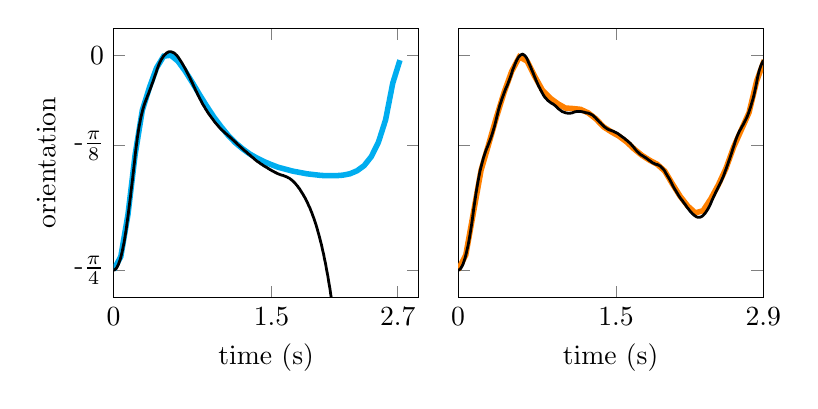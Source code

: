 \begin{tikzpicture}
        \begin{groupplot}[
            % tiny,
            % /tikz/mark size=1.5pt,
            group style={
                group name=my plots,
                group size=2 by 1,
                horizontal sep=0.5cm,      % <-- default: 1cm
                % vertical sep=1mm,        % <-- default: 1cm
                xticklabels at=edge bottom,
                yticklabels at=edge left,
            },
             width=0.45\textwidth,
             height=5.0cm,
	     xlabel = {time (s)},
        ]
        \nextgroupplot[legend style = {{at={(0.375,0.01)},anchor=south}},xtick={0,1.5,2.7},xticklabels={$0$,$1.5$,$2.7$},ytick={-.7854,-.3297,0},ymin=-.8854,ymax=0.1,yticklabels={-$\frac{\pi}{4}$,-$\frac{\pi}{8}$,$0$},xmin=0,xmax=2.9, ylabel = {orientation}, axis equal image = {false}, hide axis = {false}]\addplot+[
  mark = {none},
  color=cyan, line width = 2pt
] coordinates {
  (0.0, -0.785)
  (0.068, -0.736)
  (0.136, -0.582)
  (0.204, -0.363)
  (0.272, -0.201)
  (0.34, -0.117)
  (0.408, -0.045)
  (0.476, -0.002)
  (0.544, 0.001)
  (0.612, -0.021)
  (0.68, -0.057)
  (0.748, -0.099)
  (0.816, -0.143)
  (0.884, -0.185)
  (0.952, -0.225)
  (1.02, -0.26)
  (1.088, -0.292)
  (1.156, -0.319)
  (1.224, -0.341)
  (1.292, -0.36)
  (1.36, -0.375)
  (1.428, -0.388)
  (1.496, -0.399)
  (1.564, -0.409)
  (1.632, -0.416)
  (1.7, -0.423)
  (1.769, -0.428)
  (1.837, -0.433)
  (1.905, -0.436)
  (1.973, -0.439)
  (2.041, -0.44)
  (2.109, -0.44)
  (2.177, -0.438)
  (2.245, -0.433)
  (2.313, -0.422)
  (2.381, -0.403)
  (2.449, -0.37)
  (2.517, -0.317)
  (2.585, -0.235)
  (2.653, -0.101)
  (2.721, -0.017)
};

\addplot+[
  mark = {none},
  color=black, line width = 1pt
] coordinates {
  (0.0, -0.785)
  (0.007, -0.785)
  (0.013, -0.783)
  (0.02, -0.781)
  (0.027, -0.778)
  (0.033, -0.774)
  (0.04, -0.769)
  (0.047, -0.763)
  (0.053, -0.756)
  (0.06, -0.749)
  (0.067, -0.74)
  (0.073, -0.73)
  (0.08, -0.72)
  (0.086, -0.708)
  (0.093, -0.695)
  (0.1, -0.682)
  (0.106, -0.667)
  (0.113, -0.651)
  (0.12, -0.634)
  (0.126, -0.616)
  (0.133, -0.597)
  (0.14, -0.577)
  (0.146, -0.557)
  (0.153, -0.536)
  (0.16, -0.515)
  (0.166, -0.494)
  (0.173, -0.473)
  (0.18, -0.451)
  (0.186, -0.429)
  (0.193, -0.406)
  (0.2, -0.383)
  (0.206, -0.36)
  (0.213, -0.338)
  (0.22, -0.318)
  (0.226, -0.299)
  (0.233, -0.282)
  (0.239, -0.266)
  (0.246, -0.252)
  (0.253, -0.238)
  (0.259, -0.226)
  (0.266, -0.215)
  (0.273, -0.204)
  (0.279, -0.195)
  (0.286, -0.186)
  (0.293, -0.178)
  (0.299, -0.171)
  (0.306, -0.164)
  (0.313, -0.157)
  (0.319, -0.151)
  (0.326, -0.144)
  (0.333, -0.138)
  (0.339, -0.131)
  (0.346, -0.124)
  (0.353, -0.117)
  (0.359, -0.11)
  (0.366, -0.103)
  (0.373, -0.096)
  (0.379, -0.089)
  (0.386, -0.081)
  (0.392, -0.074)
  (0.399, -0.067)
  (0.406, -0.059)
  (0.412, -0.051)
  (0.419, -0.044)
  (0.426, -0.037)
  (0.432, -0.031)
  (0.439, -0.025)
  (0.446, -0.02)
  (0.452, -0.015)
  (0.459, -0.011)
  (0.466, -0.007)
  (0.472, -0.003)
  (0.479, -1.257e-5)
  (0.486, 0.003)
  (0.492, 0.005)
  (0.499, 0.008)
  (0.506, 0.01)
  (0.512, 0.011)
  (0.519, 0.013)
  (0.526, 0.014)
  (0.532, 0.014)
  (0.539, 0.014)
  (0.545, 0.014)
  (0.552, 0.013)
  (0.559, 0.012)
  (0.565, 0.011)
  (0.572, 0.01)
  (0.579, 0.008)
  (0.585, 0.006)
  (0.592, 0.003)
  (0.599, 0.001)
  (0.605, -0.002)
  (0.612, -0.006)
  (0.619, -0.009)
  (0.625, -0.013)
  (0.632, -0.017)
  (0.639, -0.021)
  (0.645, -0.025)
  (0.652, -0.029)
  (0.659, -0.034)
  (0.665, -0.038)
  (0.672, -0.043)
  (0.679, -0.047)
  (0.685, -0.052)
  (0.692, -0.057)
  (0.698, -0.062)
  (0.705, -0.067)
  (0.712, -0.072)
  (0.718, -0.077)
  (0.725, -0.082)
  (0.732, -0.088)
  (0.738, -0.093)
  (0.745, -0.098)
  (0.752, -0.104)
  (0.758, -0.109)
  (0.765, -0.115)
  (0.772, -0.12)
  (0.778, -0.126)
  (0.785, -0.131)
  (0.792, -0.136)
  (0.798, -0.142)
  (0.805, -0.147)
  (0.812, -0.152)
  (0.818, -0.157)
  (0.825, -0.162)
  (0.832, -0.167)
  (0.838, -0.172)
  (0.845, -0.177)
  (0.851, -0.181)
  (0.858, -0.185)
  (0.865, -0.189)
  (0.871, -0.194)
  (0.878, -0.198)
  (0.885, -0.202)
  (0.891, -0.206)
  (0.898, -0.21)
  (0.905, -0.214)
  (0.911, -0.217)
  (0.918, -0.221)
  (0.925, -0.224)
  (0.931, -0.228)
  (0.938, -0.231)
  (0.945, -0.235)
  (0.951, -0.238)
  (0.958, -0.242)
  (0.965, -0.245)
  (0.971, -0.248)
  (0.978, -0.251)
  (0.985, -0.254)
  (0.991, -0.257)
  (0.998, -0.26)
  (1.005, -0.263)
  (1.011, -0.266)
  (1.018, -0.268)
  (1.024, -0.271)
  (1.031, -0.273)
  (1.038, -0.276)
  (1.044, -0.278)
  (1.051, -0.28)
  (1.058, -0.283)
  (1.064, -0.285)
  (1.071, -0.287)
  (1.078, -0.289)
  (1.084, -0.292)
  (1.091, -0.294)
  (1.098, -0.296)
  (1.104, -0.298)
  (1.111, -0.301)
  (1.118, -0.303)
  (1.124, -0.305)
  (1.131, -0.308)
  (1.138, -0.31)
  (1.144, -0.312)
  (1.151, -0.315)
  (1.158, -0.317)
  (1.164, -0.32)
  (1.171, -0.322)
  (1.177, -0.325)
  (1.184, -0.327)
  (1.191, -0.329)
  (1.197, -0.332)
  (1.204, -0.334)
  (1.211, -0.336)
  (1.217, -0.339)
  (1.224, -0.341)
  (1.231, -0.343)
  (1.237, -0.346)
  (1.244, -0.348)
  (1.251, -0.35)
  (1.257, -0.352)
  (1.264, -0.354)
  (1.271, -0.357)
  (1.277, -0.359)
  (1.284, -0.361)
  (1.291, -0.363)
  (1.297, -0.365)
  (1.304, -0.368)
  (1.311, -0.37)
  (1.317, -0.372)
  (1.324, -0.374)
  (1.33, -0.376)
  (1.337, -0.379)
  (1.344, -0.381)
  (1.35, -0.383)
  (1.357, -0.385)
  (1.364, -0.387)
  (1.37, -0.389)
  (1.377, -0.39)
  (1.384, -0.392)
  (1.39, -0.394)
  (1.397, -0.396)
  (1.404, -0.398)
  (1.41, -0.399)
  (1.417, -0.401)
  (1.424, -0.403)
  (1.43, -0.404)
  (1.437, -0.406)
  (1.444, -0.407)
  (1.45, -0.409)
  (1.457, -0.41)
  (1.464, -0.412)
  (1.47, -0.414)
  (1.477, -0.415)
  (1.483, -0.417)
  (1.49, -0.418)
  (1.497, -0.42)
  (1.503, -0.421)
  (1.51, -0.423)
  (1.517, -0.424)
  (1.523, -0.425)
  (1.53, -0.427)
  (1.537, -0.428)
  (1.543, -0.429)
  (1.55, -0.431)
  (1.557, -0.432)
  (1.563, -0.433)
  (1.57, -0.434)
  (1.577, -0.435)
  (1.583, -0.436)
  (1.59, -0.437)
  (1.597, -0.438)
  (1.603, -0.438)
  (1.61, -0.439)
  (1.617, -0.44)
  (1.623, -0.441)
  (1.63, -0.442)
  (1.636, -0.443)
  (1.643, -0.444)
  (1.65, -0.445)
  (1.656, -0.447)
  (1.663, -0.448)
  (1.67, -0.449)
  (1.676, -0.451)
  (1.683, -0.453)
  (1.69, -0.455)
  (1.696, -0.457)
  (1.703, -0.459)
  (1.71, -0.462)
  (1.716, -0.464)
  (1.723, -0.467)
  (1.73, -0.47)
  (1.736, -0.473)
  (1.743, -0.476)
  (1.75, -0.479)
  (1.756, -0.483)
  (1.763, -0.486)
  (1.77, -0.49)
  (1.776, -0.494)
  (1.783, -0.498)
  (1.789, -0.502)
  (1.796, -0.506)
  (1.803, -0.51)
  (1.809, -0.515)
  (1.816, -0.519)
  (1.823, -0.524)
  (1.829, -0.529)
  (1.836, -0.534)
  (1.843, -0.539)
  (1.849, -0.545)
  (1.856, -0.551)
  (1.863, -0.556)
  (1.869, -0.562)
  (1.876, -0.569)
  (1.883, -0.575)
  (1.889, -0.582)
  (1.896, -0.589)
  (1.903, -0.596)
  (1.909, -0.603)
  (1.916, -0.611)
  (1.923, -0.619)
  (1.929, -0.627)
  (1.936, -0.636)
  (1.942, -0.645)
  (1.949, -0.654)
  (1.956, -0.664)
  (1.962, -0.673)
  (1.969, -0.684)
  (1.976, -0.694)
  (1.982, -0.705)
  (1.989, -0.717)
  (1.996, -0.728)
  (2.002, -0.741)
  (2.009, -0.753)
  (2.016, -0.766)
  (2.022, -0.78)
  (2.029, -0.794)
  (2.036, -0.808)
  (2.042, -0.823)
  (2.049, -0.839)
  (2.056, -0.854)
  (2.062, -0.871)
  (2.069, -0.888)
  (2.076, -0.905)
  (2.082, -0.923)
  (2.089, -0.941)
  (2.095, -0.96)
  (2.102, -0.98)
  (2.109, -1.0)
  (2.115, -1.02)
  (2.122, -1.041)
  (2.129, -1.062)
  (2.135, -1.084)
  (2.142, -1.107)
  (2.149, -1.13)
  (2.155, -1.153)
  (2.162, -1.177)
  (2.169, -1.202)
  (2.175, -1.227)
  (2.182, -1.252)
  (2.189, -1.278)
  (2.195, -1.305)
  (2.202, -1.331)
  (2.209, -1.358)
  (2.215, -1.386)
  (2.222, -1.414)
  (2.229, -1.443)
  (2.235, -1.472)
  (2.242, -1.501)
  (2.248, -1.531)
  (2.255, -1.561)
  (2.262, -1.592)
  (2.268, -1.623)
  (2.275, -1.654)
  (2.282, -1.686)
  (2.288, -1.717)
  (2.295, -1.75)
  (2.302, -1.783)
  (2.308, -1.816)
  (2.315, -1.85)
  (2.322, -1.884)
  (2.328, -1.919)
  (2.335, -1.954)
  (2.342, -1.99)
  (2.348, -2.026)
  (2.355, -2.063)
  (2.362, -2.1)
  (2.368, -2.138)
  (2.375, -2.177)
  (2.382, -2.216)
  (2.388, -2.256)
  (2.395, -2.297)
  (2.401, -2.339)
  (2.408, -2.382)
  (2.415, -2.426)
  (2.421, -2.471)
  (2.428, -2.517)
  (2.435, -2.564)
  (2.441, -2.612)
  (2.448, -2.661)
  (2.455, -2.712)
  (2.461, -2.764)
  (2.468, -2.817)
  (2.475, -2.871)
  (2.481, -2.926)
  (2.488, -2.983)
  (2.495, -3.042)
  (2.501, -3.101)
  (2.508, -3.162)
  (2.515, -3.224)
  (2.521, -3.288)
  (2.528, -3.352)
  (2.535, -3.419)
  (2.541, -3.486)
  (2.548, -3.555)
  (2.554, -3.624)
  (2.561, -3.695)
  (2.568, -3.767)
  (2.574, -3.841)
  (2.581, -3.915)
  (2.588, -3.99)
  (2.594, -4.064)
  (2.601, -4.137)
  (2.608, -4.208)
  (2.614, -4.276)
  (2.621, -4.342)
  (2.628, -4.406)
  (2.634, -4.468)
  (2.641, -4.527)
  (2.648, -4.583)
  (2.654, -4.637)
  (2.661, -4.679)
  (2.668, -4.701)
  (2.674, -4.704)
  (2.681, -4.688)
  (2.688, -4.656)
  (2.694, -4.607)
  (2.701, -4.543)
  (2.707, -4.464)
  (2.714, -4.371)
  (2.721, -4.266)
};
        \nextgroupplot[legend style = {{at={(0.5,0.01)},anchor=south}},xtick={0,1.5,2.9},xticklabels={$0$,$1.5$,$2.9$},ytick={-.7854,-.3297,0},ymin=-.8854,ymax=0.1,yticklabels={,,},xmin=0,xmax=2.9, axis equal image = {false}, hide axis = {false}]

\addplot+[
  mark = {none},
  color=orange, line width = 2pt
] coordinates {
  (0.0, -0.785)
  (0.073, -0.73)
  (0.146, -0.574)
  (0.218, -0.42)
  (0.291, -0.324)
  (0.364, -0.226)
  (0.437, -0.135)
  (0.509, -0.058)
  (0.582, -0.005)
  (0.655, -0.02)
  (0.728, -0.076)
  (0.8, -0.126)
  (0.873, -0.155)
  (0.946, -0.176)
  (1.019, -0.192)
  (1.091, -0.194)
  (1.164, -0.197)
  (1.237, -0.21)
  (1.31, -0.232)
  (1.382, -0.261)
  (1.455, -0.279)
  (1.528, -0.295)
  (1.601, -0.316)
  (1.673, -0.342)
  (1.746, -0.365)
  (1.819, -0.383)
  (1.892, -0.398)
  (1.964, -0.423)
  (2.037, -0.47)
  (2.11, -0.515)
  (2.183, -0.551)
  (2.255, -0.576)
  (2.328, -0.568)
  (2.401, -0.525)
  (2.474, -0.473)
  (2.546, -0.413)
  (2.619, -0.335)
  (2.692, -0.272)
  (2.765, -0.209)
  (2.838, -0.093)
  (2.91, -0.017)
};

\addplot+[
  mark = {none},
  color=black, line width = 1pt
] coordinates {
  (0.0, -0.785)
  (0.007, -0.785)
  (0.014, -0.783)
  (0.021, -0.781)
  (0.028, -0.777)
  (0.036, -0.772)
  (0.043, -0.767)
  (0.05, -0.76)
  (0.057, -0.752)
  (0.064, -0.744)
  (0.071, -0.734)
  (0.078, -0.723)
  (0.085, -0.711)
  (0.093, -0.698)
  (0.1, -0.684)
  (0.107, -0.669)
  (0.114, -0.653)
  (0.121, -0.636)
  (0.128, -0.619)
  (0.135, -0.6)
  (0.142, -0.58)
  (0.149, -0.559)
  (0.157, -0.539)
  (0.164, -0.52)
  (0.171, -0.502)
  (0.178, -0.486)
  (0.185, -0.47)
  (0.192, -0.455)
  (0.199, -0.441)
  (0.206, -0.427)
  (0.213, -0.415)
  (0.221, -0.403)
  (0.228, -0.393)
  (0.235, -0.383)
  (0.242, -0.373)
  (0.249, -0.365)
  (0.256, -0.357)
  (0.263, -0.349)
  (0.27, -0.342)
  (0.278, -0.335)
  (0.285, -0.328)
  (0.292, -0.321)
  (0.299, -0.314)
  (0.306, -0.307)
  (0.313, -0.299)
  (0.32, -0.291)
  (0.327, -0.283)
  (0.334, -0.274)
  (0.342, -0.264)
  (0.349, -0.254)
  (0.356, -0.243)
  (0.363, -0.232)
  (0.37, -0.221)
  (0.377, -0.21)
  (0.384, -0.199)
  (0.391, -0.19)
  (0.398, -0.18)
  (0.406, -0.172)
  (0.413, -0.163)
  (0.42, -0.155)
  (0.427, -0.148)
  (0.434, -0.14)
  (0.441, -0.133)
  (0.448, -0.126)
  (0.455, -0.119)
  (0.463, -0.113)
  (0.47, -0.106)
  (0.477, -0.099)
  (0.484, -0.092)
  (0.491, -0.085)
  (0.498, -0.077)
  (0.505, -0.069)
  (0.512, -0.061)
  (0.519, -0.052)
  (0.527, -0.045)
  (0.534, -0.038)
  (0.541, -0.031)
  (0.548, -0.025)
  (0.555, -0.019)
  (0.562, -0.014)
  (0.569, -0.009)
  (0.576, -0.005)
  (0.583, -0.002)
  (0.591, 0.001)
  (0.598, 0.003)
  (0.605, 0.004)
  (0.612, 0.005)
  (0.619, 0.004)
  (0.626, 0.002)
  (0.633, 4.507e-5)
  (0.64, -0.003)
  (0.648, -0.007)
  (0.655, -0.012)
  (0.662, -0.018)
  (0.669, -0.025)
  (0.676, -0.031)
  (0.683, -0.037)
  (0.69, -0.043)
  (0.697, -0.05)
  (0.704, -0.056)
  (0.712, -0.063)
  (0.719, -0.07)
  (0.726, -0.077)
  (0.733, -0.083)
  (0.74, -0.09)
  (0.747, -0.096)
  (0.754, -0.102)
  (0.761, -0.108)
  (0.768, -0.114)
  (0.776, -0.119)
  (0.783, -0.125)
  (0.79, -0.13)
  (0.797, -0.135)
  (0.804, -0.14)
  (0.811, -0.145)
  (0.818, -0.149)
  (0.825, -0.153)
  (0.833, -0.156)
  (0.84, -0.159)
  (0.847, -0.162)
  (0.854, -0.165)
  (0.861, -0.167)
  (0.868, -0.169)
  (0.875, -0.171)
  (0.882, -0.173)
  (0.889, -0.175)
  (0.897, -0.176)
  (0.904, -0.178)
  (0.911, -0.18)
  (0.918, -0.182)
  (0.925, -0.184)
  (0.932, -0.187)
  (0.939, -0.189)
  (0.946, -0.192)
  (0.953, -0.195)
  (0.961, -0.197)
  (0.968, -0.199)
  (0.975, -0.201)
  (0.982, -0.203)
  (0.989, -0.205)
  (0.996, -0.206)
  (1.003, -0.207)
  (1.01, -0.208)
  (1.018, -0.209)
  (1.025, -0.21)
  (1.032, -0.21)
  (1.039, -0.211)
  (1.046, -0.211)
  (1.053, -0.211)
  (1.06, -0.211)
  (1.067, -0.211)
  (1.074, -0.21)
  (1.082, -0.21)
  (1.089, -0.209)
  (1.096, -0.208)
  (1.103, -0.207)
  (1.11, -0.206)
  (1.117, -0.206)
  (1.124, -0.205)
  (1.131, -0.205)
  (1.138, -0.205)
  (1.146, -0.205)
  (1.153, -0.205)
  (1.16, -0.205)
  (1.167, -0.205)
  (1.174, -0.206)
  (1.181, -0.206)
  (1.188, -0.207)
  (1.195, -0.207)
  (1.203, -0.208)
  (1.21, -0.209)
  (1.217, -0.209)
  (1.224, -0.21)
  (1.231, -0.21)
  (1.238, -0.211)
  (1.245, -0.212)
  (1.252, -0.213)
  (1.259, -0.214)
  (1.267, -0.216)
  (1.274, -0.217)
  (1.281, -0.219)
  (1.288, -0.221)
  (1.295, -0.224)
  (1.302, -0.226)
  (1.309, -0.229)
  (1.316, -0.232)
  (1.323, -0.235)
  (1.331, -0.238)
  (1.338, -0.241)
  (1.345, -0.244)
  (1.352, -0.246)
  (1.359, -0.249)
  (1.366, -0.252)
  (1.373, -0.254)
  (1.38, -0.257)
  (1.388, -0.26)
  (1.395, -0.262)
  (1.402, -0.264)
  (1.409, -0.266)
  (1.416, -0.268)
  (1.423, -0.269)
  (1.43, -0.271)
  (1.437, -0.272)
  (1.444, -0.273)
  (1.452, -0.274)
  (1.459, -0.275)
  (1.466, -0.276)
  (1.473, -0.277)
  (1.48, -0.278)
  (1.487, -0.28)
  (1.494, -0.281)
  (1.501, -0.282)
  (1.509, -0.284)
  (1.516, -0.285)
  (1.523, -0.287)
  (1.53, -0.289)
  (1.537, -0.291)
  (1.544, -0.293)
  (1.551, -0.295)
  (1.558, -0.297)
  (1.565, -0.299)
  (1.573, -0.301)
  (1.58, -0.303)
  (1.587, -0.305)
  (1.594, -0.308)
  (1.601, -0.31)
  (1.608, -0.312)
  (1.615, -0.314)
  (1.622, -0.317)
  (1.629, -0.319)
  (1.637, -0.322)
  (1.644, -0.325)
  (1.651, -0.328)
  (1.658, -0.331)
  (1.665, -0.334)
  (1.672, -0.337)
  (1.679, -0.341)
  (1.686, -0.344)
  (1.694, -0.348)
  (1.701, -0.351)
  (1.708, -0.353)
  (1.715, -0.356)
  (1.722, -0.358)
  (1.729, -0.361)
  (1.736, -0.363)
  (1.743, -0.365)
  (1.75, -0.366)
  (1.758, -0.368)
  (1.765, -0.37)
  (1.772, -0.372)
  (1.779, -0.373)
  (1.786, -0.375)
  (1.793, -0.377)
  (1.8, -0.379)
  (1.807, -0.381)
  (1.814, -0.383)
  (1.822, -0.385)
  (1.829, -0.387)
  (1.836, -0.389)
  (1.843, -0.391)
  (1.85, -0.393)
  (1.857, -0.394)
  (1.864, -0.395)
  (1.871, -0.397)
  (1.879, -0.398)
  (1.886, -0.399)
  (1.893, -0.399)
  (1.9, -0.4)
  (1.907, -0.402)
  (1.914, -0.403)
  (1.921, -0.405)
  (1.928, -0.407)
  (1.935, -0.41)
  (1.943, -0.413)
  (1.95, -0.416)
  (1.957, -0.419)
  (1.964, -0.423)
  (1.971, -0.428)
  (1.978, -0.433)
  (1.985, -0.437)
  (1.992, -0.442)
  (1.999, -0.446)
  (2.007, -0.451)
  (2.014, -0.456)
  (2.021, -0.461)
  (2.028, -0.466)
  (2.035, -0.472)
  (2.042, -0.477)
  (2.049, -0.482)
  (2.056, -0.487)
  (2.064, -0.492)
  (2.071, -0.496)
  (2.078, -0.501)
  (2.085, -0.505)
  (2.092, -0.51)
  (2.099, -0.514)
  (2.106, -0.518)
  (2.113, -0.522)
  (2.12, -0.526)
  (2.128, -0.529)
  (2.135, -0.533)
  (2.142, -0.537)
  (2.149, -0.541)
  (2.156, -0.544)
  (2.163, -0.548)
  (2.17, -0.552)
  (2.177, -0.556)
  (2.184, -0.559)
  (2.192, -0.563)
  (2.199, -0.567)
  (2.206, -0.57)
  (2.213, -0.573)
  (2.22, -0.576)
  (2.227, -0.579)
  (2.234, -0.581)
  (2.241, -0.584)
  (2.249, -0.586)
  (2.256, -0.588)
  (2.263, -0.59)
  (2.27, -0.591)
  (2.277, -0.592)
  (2.284, -0.592)
  (2.291, -0.592)
  (2.298, -0.592)
  (2.305, -0.591)
  (2.313, -0.59)
  (2.32, -0.588)
  (2.327, -0.586)
  (2.334, -0.583)
  (2.341, -0.58)
  (2.348, -0.577)
  (2.355, -0.573)
  (2.362, -0.569)
  (2.369, -0.565)
  (2.377, -0.56)
  (2.384, -0.555)
  (2.391, -0.55)
  (2.398, -0.544)
  (2.405, -0.538)
  (2.412, -0.531)
  (2.419, -0.525)
  (2.426, -0.519)
  (2.434, -0.513)
  (2.441, -0.507)
  (2.448, -0.501)
  (2.455, -0.496)
  (2.462, -0.49)
  (2.469, -0.485)
  (2.476, -0.479)
  (2.483, -0.474)
  (2.49, -0.468)
  (2.498, -0.463)
  (2.505, -0.456)
  (2.512, -0.45)
  (2.519, -0.444)
  (2.526, -0.437)
  (2.533, -0.43)
  (2.54, -0.422)
  (2.547, -0.415)
  (2.554, -0.407)
  (2.562, -0.399)
  (2.569, -0.391)
  (2.576, -0.383)
  (2.583, -0.376)
  (2.59, -0.367)
  (2.597, -0.359)
  (2.604, -0.351)
  (2.611, -0.342)
  (2.619, -0.333)
  (2.626, -0.325)
  (2.633, -0.316)
  (2.64, -0.308)
  (2.647, -0.301)
  (2.654, -0.294)
  (2.661, -0.288)
  (2.668, -0.282)
  (2.675, -0.276)
  (2.683, -0.271)
  (2.69, -0.266)
  (2.697, -0.261)
  (2.704, -0.256)
  (2.711, -0.252)
  (2.718, -0.246)
  (2.725, -0.241)
  (2.732, -0.236)
  (2.74, -0.23)
  (2.747, -0.224)
  (2.754, -0.217)
  (2.761, -0.21)
  (2.768, -0.202)
  (2.775, -0.194)
  (2.782, -0.186)
  (2.789, -0.176)
  (2.796, -0.167)
  (2.804, -0.157)
  (2.811, -0.146)
  (2.818, -0.134)
  (2.825, -0.122)
  (2.832, -0.109)
  (2.839, -0.095)
  (2.846, -0.081)
  (2.853, -0.069)
  (2.86, -0.058)
  (2.868, -0.048)
  (2.875, -0.04)
  (2.882, -0.033)
  (2.889, -0.027)
  (2.896, -0.022)
  (2.903, -0.019)
  (2.91, -0.017)
};
        \end{groupplot}
\end{tikzpicture}
